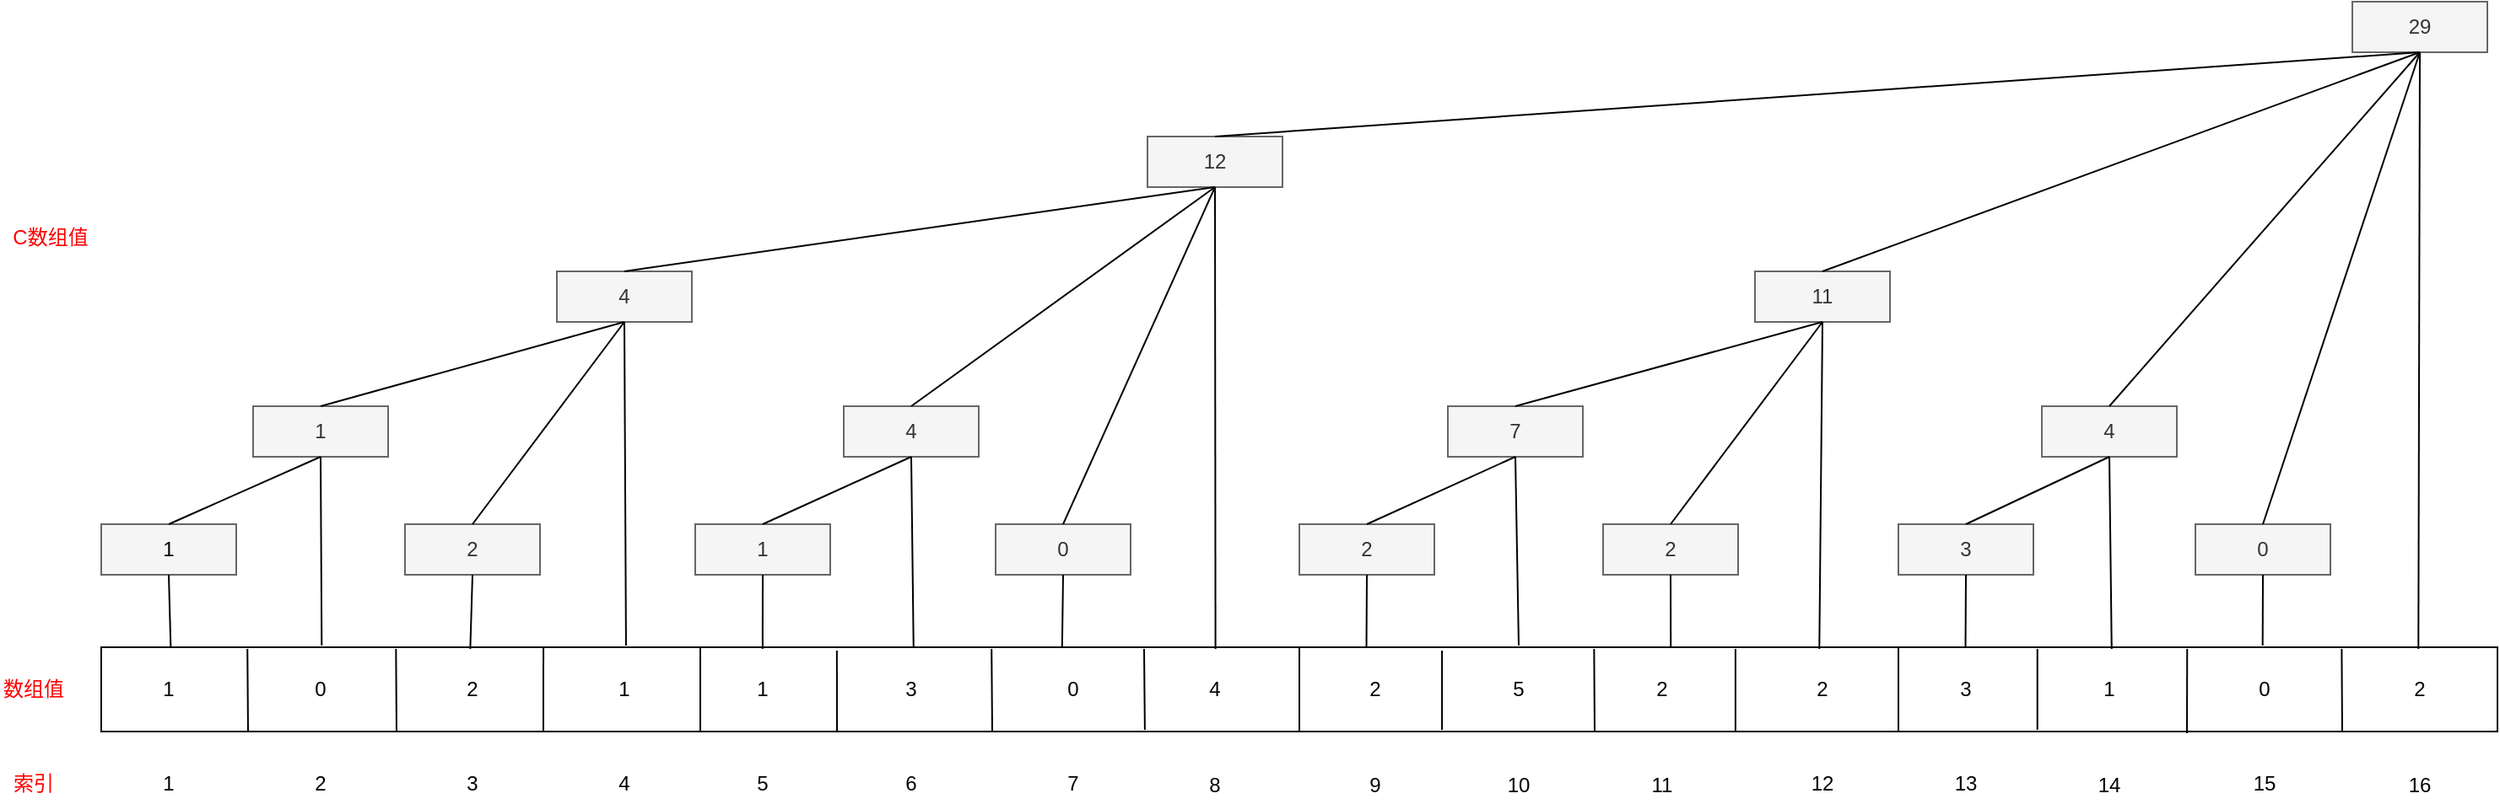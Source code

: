 <mxfile version="12.3.3" type="github" pages="1">
  <diagram id="oV1IBCx1C9U_mP6wELfB" name="Page-1">
    <mxGraphModel dx="1420" dy="753" grid="1" gridSize="10" guides="1" tooltips="1" connect="1" arrows="1" fold="1" page="1" pageScale="1" pageWidth="827" pageHeight="1169" math="0" shadow="0">
      <root>
        <mxCell id="0"/>
        <mxCell id="1" parent="0"/>
        <mxCell id="m6OTI2mPlHu9TXb5f57f-2" value="" style="rounded=0;whiteSpace=wrap;html=1;" parent="1" vertex="1">
          <mxGeometry x="60" y="503" width="1420" height="50" as="geometry"/>
        </mxCell>
        <mxCell id="m6OTI2mPlHu9TXb5f57f-3" value="" style="endArrow=none;html=1;exitX=0.25;exitY=0;exitDx=0;exitDy=0;entryX=0.25;entryY=1;entryDx=0;entryDy=0;" parent="1" source="m6OTI2mPlHu9TXb5f57f-2" target="m6OTI2mPlHu9TXb5f57f-2" edge="1">
          <mxGeometry width="50" height="50" relative="1" as="geometry">
            <mxPoint x="120" y="763" as="sourcePoint"/>
            <mxPoint x="170" y="713" as="targetPoint"/>
          </mxGeometry>
        </mxCell>
        <mxCell id="m6OTI2mPlHu9TXb5f57f-4" value="" style="endArrow=none;html=1;exitX=0.5;exitY=0;exitDx=0;exitDy=0;entryX=0.5;entryY=1;entryDx=0;entryDy=0;" parent="1" source="m6OTI2mPlHu9TXb5f57f-2" target="m6OTI2mPlHu9TXb5f57f-2" edge="1">
          <mxGeometry width="50" height="50" relative="1" as="geometry">
            <mxPoint x="550" y="793" as="sourcePoint"/>
            <mxPoint x="600" y="743" as="targetPoint"/>
          </mxGeometry>
        </mxCell>
        <mxCell id="m6OTI2mPlHu9TXb5f57f-5" value="" style="endArrow=none;html=1;exitX=0.75;exitY=0;exitDx=0;exitDy=0;entryX=0.75;entryY=1;entryDx=0;entryDy=0;" parent="1" source="m6OTI2mPlHu9TXb5f57f-2" target="m6OTI2mPlHu9TXb5f57f-2" edge="1">
          <mxGeometry width="50" height="50" relative="1" as="geometry">
            <mxPoint x="620" y="793" as="sourcePoint"/>
            <mxPoint x="670" y="743" as="targetPoint"/>
          </mxGeometry>
        </mxCell>
        <mxCell id="m6OTI2mPlHu9TXb5f57f-6" value="" style="endArrow=none;html=1;exitX=0.123;exitY=0.02;exitDx=0;exitDy=0;exitPerimeter=0;" parent="1" source="m6OTI2mPlHu9TXb5f57f-2" edge="1">
          <mxGeometry width="50" height="50" relative="1" as="geometry">
            <mxPoint x="170" y="783" as="sourcePoint"/>
            <mxPoint x="235" y="553" as="targetPoint"/>
          </mxGeometry>
        </mxCell>
        <mxCell id="m6OTI2mPlHu9TXb5f57f-7" value="" style="endArrow=none;html=1;exitX=0.38;exitY=0.02;exitDx=0;exitDy=0;exitPerimeter=0;" parent="1" edge="1">
          <mxGeometry width="50" height="50" relative="1" as="geometry">
            <mxPoint x="587.6" y="504" as="sourcePoint"/>
            <mxPoint x="588" y="553" as="targetPoint"/>
          </mxGeometry>
        </mxCell>
        <mxCell id="m6OTI2mPlHu9TXb5f57f-9" value="" style="endArrow=none;html=1;exitX=0.623;exitY=0.04;exitDx=0;exitDy=0;exitPerimeter=0;" parent="1" edge="1">
          <mxGeometry width="50" height="50" relative="1" as="geometry">
            <mxPoint x="944.66" y="504" as="sourcePoint"/>
            <mxPoint x="945" y="553" as="targetPoint"/>
          </mxGeometry>
        </mxCell>
        <mxCell id="m6OTI2mPlHu9TXb5f57f-10" value="" style="endArrow=none;html=1;exitX=0.886;exitY=0.04;exitDx=0;exitDy=0;exitPerimeter=0;" parent="1" edge="1">
          <mxGeometry width="50" height="50" relative="1" as="geometry">
            <mxPoint x="1296.12" y="504" as="sourcePoint"/>
            <mxPoint x="1296" y="554" as="targetPoint"/>
          </mxGeometry>
        </mxCell>
        <mxCell id="m6OTI2mPlHu9TXb5f57f-12" value="" style="endArrow=none;html=1;exitX=0.061;exitY=0.02;exitDx=0;exitDy=0;exitPerimeter=0;" parent="1" source="m6OTI2mPlHu9TXb5f57f-2" edge="1">
          <mxGeometry width="50" height="50" relative="1" as="geometry">
            <mxPoint x="190" y="783" as="sourcePoint"/>
            <mxPoint x="147" y="553" as="targetPoint"/>
          </mxGeometry>
        </mxCell>
        <mxCell id="m6OTI2mPlHu9TXb5f57f-14" value="" style="endArrow=none;html=1;exitX=0.181;exitY=0;exitDx=0;exitDy=0;exitPerimeter=0;" parent="1" edge="1">
          <mxGeometry width="50" height="50" relative="1" as="geometry">
            <mxPoint x="322.02" y="503" as="sourcePoint"/>
            <mxPoint x="322" y="553" as="targetPoint"/>
          </mxGeometry>
        </mxCell>
        <mxCell id="m6OTI2mPlHu9TXb5f57f-15" value="" style="endArrow=none;html=1;exitX=0.307;exitY=0.04;exitDx=0;exitDy=0;exitPerimeter=0;" parent="1" source="m6OTI2mPlHu9TXb5f57f-2" edge="1">
          <mxGeometry width="50" height="50" relative="1" as="geometry">
            <mxPoint x="460" y="733" as="sourcePoint"/>
            <mxPoint x="496" y="553" as="targetPoint"/>
          </mxGeometry>
        </mxCell>
        <mxCell id="m6OTI2mPlHu9TXb5f57f-16" value="" style="endArrow=none;html=1;entryX=0.432;entryY=0.98;entryDx=0;entryDy=0;entryPerimeter=0;" parent="1" edge="1">
          <mxGeometry width="50" height="50" relative="1" as="geometry">
            <mxPoint x="678" y="504" as="sourcePoint"/>
            <mxPoint x="678.44" y="552" as="targetPoint"/>
          </mxGeometry>
        </mxCell>
        <mxCell id="m6OTI2mPlHu9TXb5f57f-17" value="" style="endArrow=none;html=1;exitX=0.556;exitY=0.04;exitDx=0;exitDy=0;exitPerimeter=0;entryX=0.556;entryY=0.98;entryDx=0;entryDy=0;entryPerimeter=0;" parent="1" edge="1">
          <mxGeometry width="50" height="50" relative="1" as="geometry">
            <mxPoint x="854.52" y="505" as="sourcePoint"/>
            <mxPoint x="854.52" y="552" as="targetPoint"/>
          </mxGeometry>
        </mxCell>
        <mxCell id="m6OTI2mPlHu9TXb5f57f-18" value="" style="endArrow=none;html=1;exitX=0.682;exitY=0.04;exitDx=0;exitDy=0;exitPerimeter=0;entryX=0.682;entryY=1.02;entryDx=0;entryDy=0;entryPerimeter=0;" parent="1" edge="1">
          <mxGeometry width="50" height="50" relative="1" as="geometry">
            <mxPoint x="1028.44" y="504" as="sourcePoint"/>
            <mxPoint x="1028.44" y="553" as="targetPoint"/>
          </mxGeometry>
        </mxCell>
        <mxCell id="m6OTI2mPlHu9TXb5f57f-19" value="" style="endArrow=none;html=1;exitX=0.808;exitY=0.04;exitDx=0;exitDy=0;exitPerimeter=0;entryX=0.808;entryY=1;entryDx=0;entryDy=0;entryPerimeter=0;" parent="1" edge="1">
          <mxGeometry width="50" height="50" relative="1" as="geometry">
            <mxPoint x="1207.36" y="504" as="sourcePoint"/>
            <mxPoint x="1207.36" y="552" as="targetPoint"/>
          </mxGeometry>
        </mxCell>
        <mxCell id="m6OTI2mPlHu9TXb5f57f-20" value="" style="endArrow=none;html=1;exitX=0.935;exitY=0.02;exitDx=0;exitDy=0;exitPerimeter=0;" parent="1" source="m6OTI2mPlHu9TXb5f57f-2" edge="1">
          <mxGeometry width="50" height="50" relative="1" as="geometry">
            <mxPoint x="1330" y="733" as="sourcePoint"/>
            <mxPoint x="1388" y="553" as="targetPoint"/>
          </mxGeometry>
        </mxCell>
        <mxCell id="m6OTI2mPlHu9TXb5f57f-21" value="1" style="text;html=1;strokeColor=none;fillColor=none;align=center;verticalAlign=middle;whiteSpace=wrap;rounded=0;" parent="1" vertex="1">
          <mxGeometry x="80" y="518" width="40" height="20" as="geometry"/>
        </mxCell>
        <mxCell id="m6OTI2mPlHu9TXb5f57f-22" value="0" style="text;html=1;strokeColor=none;fillColor=none;align=center;verticalAlign=middle;whiteSpace=wrap;rounded=0;" parent="1" vertex="1">
          <mxGeometry x="170" y="518" width="40" height="20" as="geometry"/>
        </mxCell>
        <mxCell id="m6OTI2mPlHu9TXb5f57f-23" value="2" style="text;html=1;strokeColor=none;fillColor=none;align=center;verticalAlign=middle;whiteSpace=wrap;rounded=0;" parent="1" vertex="1">
          <mxGeometry x="260" y="518" width="40" height="20" as="geometry"/>
        </mxCell>
        <mxCell id="m6OTI2mPlHu9TXb5f57f-25" value="1" style="text;html=1;strokeColor=none;fillColor=none;align=center;verticalAlign=middle;whiteSpace=wrap;rounded=0;" parent="1" vertex="1">
          <mxGeometry x="350" y="518" width="40" height="20" as="geometry"/>
        </mxCell>
        <mxCell id="m6OTI2mPlHu9TXb5f57f-26" value="1" style="text;html=1;strokeColor=none;fillColor=none;align=center;verticalAlign=middle;whiteSpace=wrap;rounded=0;" parent="1" vertex="1">
          <mxGeometry x="432" y="518" width="40" height="20" as="geometry"/>
        </mxCell>
        <mxCell id="m6OTI2mPlHu9TXb5f57f-27" value="3" style="text;html=1;strokeColor=none;fillColor=none;align=center;verticalAlign=middle;whiteSpace=wrap;rounded=0;" parent="1" vertex="1">
          <mxGeometry x="520" y="518" width="40" height="20" as="geometry"/>
        </mxCell>
        <mxCell id="m6OTI2mPlHu9TXb5f57f-28" value="0" style="text;html=1;strokeColor=none;fillColor=none;align=center;verticalAlign=middle;whiteSpace=wrap;rounded=0;" parent="1" vertex="1">
          <mxGeometry x="616" y="518" width="40" height="20" as="geometry"/>
        </mxCell>
        <mxCell id="m6OTI2mPlHu9TXb5f57f-29" value="4" style="text;html=1;strokeColor=none;fillColor=none;align=center;verticalAlign=middle;whiteSpace=wrap;rounded=0;" parent="1" vertex="1">
          <mxGeometry x="700" y="518" width="40" height="20" as="geometry"/>
        </mxCell>
        <mxCell id="m6OTI2mPlHu9TXb5f57f-30" value="2" style="text;html=1;strokeColor=none;fillColor=none;align=center;verticalAlign=middle;whiteSpace=wrap;rounded=0;" parent="1" vertex="1">
          <mxGeometry x="795" y="518" width="40" height="20" as="geometry"/>
        </mxCell>
        <mxCell id="m6OTI2mPlHu9TXb5f57f-31" value="5" style="text;html=1;strokeColor=none;fillColor=none;align=center;verticalAlign=middle;whiteSpace=wrap;rounded=0;" parent="1" vertex="1">
          <mxGeometry x="880" y="518" width="40" height="20" as="geometry"/>
        </mxCell>
        <mxCell id="m6OTI2mPlHu9TXb5f57f-32" value="2" style="text;html=1;strokeColor=none;fillColor=none;align=center;verticalAlign=middle;whiteSpace=wrap;rounded=0;" parent="1" vertex="1">
          <mxGeometry x="965" y="518" width="40" height="20" as="geometry"/>
        </mxCell>
        <mxCell id="m6OTI2mPlHu9TXb5f57f-33" value="2" style="text;html=1;strokeColor=none;fillColor=none;align=center;verticalAlign=middle;whiteSpace=wrap;rounded=0;" parent="1" vertex="1">
          <mxGeometry x="1060" y="518" width="40" height="20" as="geometry"/>
        </mxCell>
        <mxCell id="m6OTI2mPlHu9TXb5f57f-34" value="3" style="text;html=1;strokeColor=none;fillColor=none;align=center;verticalAlign=middle;whiteSpace=wrap;rounded=0;" parent="1" vertex="1">
          <mxGeometry x="1145" y="518" width="40" height="20" as="geometry"/>
        </mxCell>
        <mxCell id="m6OTI2mPlHu9TXb5f57f-35" value="1" style="text;html=1;strokeColor=none;fillColor=none;align=center;verticalAlign=middle;whiteSpace=wrap;rounded=0;" parent="1" vertex="1">
          <mxGeometry x="1230" y="518" width="40" height="20" as="geometry"/>
        </mxCell>
        <mxCell id="m6OTI2mPlHu9TXb5f57f-36" value="0" style="text;html=1;strokeColor=none;fillColor=none;align=center;verticalAlign=middle;whiteSpace=wrap;rounded=0;" parent="1" vertex="1">
          <mxGeometry x="1322" y="518" width="40" height="20" as="geometry"/>
        </mxCell>
        <mxCell id="m6OTI2mPlHu9TXb5f57f-37" value="2" style="text;html=1;strokeColor=none;fillColor=none;align=center;verticalAlign=middle;whiteSpace=wrap;rounded=0;" parent="1" vertex="1">
          <mxGeometry x="1414" y="518" width="40" height="20" as="geometry"/>
        </mxCell>
        <mxCell id="ZzYAM1PkheVIMPHpzazn-1" value="1" style="text;html=1;strokeColor=none;fillColor=none;align=center;verticalAlign=middle;whiteSpace=wrap;rounded=0;" vertex="1" parent="1">
          <mxGeometry x="80" y="574" width="40" height="20" as="geometry"/>
        </mxCell>
        <mxCell id="ZzYAM1PkheVIMPHpzazn-2" value="索引" style="text;html=1;strokeColor=none;fillColor=none;align=center;verticalAlign=middle;whiteSpace=wrap;rounded=0;fontColor=#FF0000;" vertex="1" parent="1">
          <mxGeometry y="574" width="40" height="20" as="geometry"/>
        </mxCell>
        <mxCell id="ZzYAM1PkheVIMPHpzazn-3" value="数组值" style="text;html=1;strokeColor=none;fillColor=none;align=center;verticalAlign=middle;whiteSpace=wrap;rounded=0;labelBackgroundColor=#ffffff;fontColor=#FF0000;" vertex="1" parent="1">
          <mxGeometry y="518" width="40" height="20" as="geometry"/>
        </mxCell>
        <mxCell id="ZzYAM1PkheVIMPHpzazn-4" value="2" style="text;html=1;strokeColor=none;fillColor=none;align=center;verticalAlign=middle;whiteSpace=wrap;rounded=0;" vertex="1" parent="1">
          <mxGeometry x="170" y="574" width="40" height="20" as="geometry"/>
        </mxCell>
        <mxCell id="ZzYAM1PkheVIMPHpzazn-6" value="3" style="text;html=1;strokeColor=none;fillColor=none;align=center;verticalAlign=middle;whiteSpace=wrap;rounded=0;" vertex="1" parent="1">
          <mxGeometry x="260" y="574" width="40" height="20" as="geometry"/>
        </mxCell>
        <mxCell id="ZzYAM1PkheVIMPHpzazn-7" value="4" style="text;html=1;strokeColor=none;fillColor=none;align=center;verticalAlign=middle;whiteSpace=wrap;rounded=0;" vertex="1" parent="1">
          <mxGeometry x="350" y="574" width="40" height="20" as="geometry"/>
        </mxCell>
        <mxCell id="ZzYAM1PkheVIMPHpzazn-8" value="5" style="text;html=1;strokeColor=none;fillColor=none;align=center;verticalAlign=middle;whiteSpace=wrap;rounded=0;" vertex="1" parent="1">
          <mxGeometry x="432" y="574" width="40" height="20" as="geometry"/>
        </mxCell>
        <mxCell id="ZzYAM1PkheVIMPHpzazn-9" value="6" style="text;html=1;strokeColor=none;fillColor=none;align=center;verticalAlign=middle;whiteSpace=wrap;rounded=0;" vertex="1" parent="1">
          <mxGeometry x="520" y="574" width="40" height="20" as="geometry"/>
        </mxCell>
        <mxCell id="ZzYAM1PkheVIMPHpzazn-10" value="7" style="text;html=1;strokeColor=none;fillColor=none;align=center;verticalAlign=middle;whiteSpace=wrap;rounded=0;" vertex="1" parent="1">
          <mxGeometry x="616" y="574" width="40" height="20" as="geometry"/>
        </mxCell>
        <mxCell id="ZzYAM1PkheVIMPHpzazn-11" value="8" style="text;html=1;strokeColor=none;fillColor=none;align=center;verticalAlign=middle;whiteSpace=wrap;rounded=0;" vertex="1" parent="1">
          <mxGeometry x="700" y="575" width="40" height="20" as="geometry"/>
        </mxCell>
        <mxCell id="ZzYAM1PkheVIMPHpzazn-12" value="9" style="text;html=1;strokeColor=none;fillColor=none;align=center;verticalAlign=middle;whiteSpace=wrap;rounded=0;" vertex="1" parent="1">
          <mxGeometry x="795" y="575" width="40" height="20" as="geometry"/>
        </mxCell>
        <mxCell id="ZzYAM1PkheVIMPHpzazn-13" value="10" style="text;html=1;strokeColor=none;fillColor=none;align=center;verticalAlign=middle;whiteSpace=wrap;rounded=0;" vertex="1" parent="1">
          <mxGeometry x="880" y="575" width="40" height="20" as="geometry"/>
        </mxCell>
        <mxCell id="ZzYAM1PkheVIMPHpzazn-14" value="11" style="text;html=1;strokeColor=none;fillColor=none;align=center;verticalAlign=middle;whiteSpace=wrap;rounded=0;" vertex="1" parent="1">
          <mxGeometry x="965" y="575" width="40" height="20" as="geometry"/>
        </mxCell>
        <mxCell id="ZzYAM1PkheVIMPHpzazn-15" value="12" style="text;html=1;strokeColor=none;fillColor=none;align=center;verticalAlign=middle;whiteSpace=wrap;rounded=0;" vertex="1" parent="1">
          <mxGeometry x="1060" y="574" width="40" height="20" as="geometry"/>
        </mxCell>
        <mxCell id="ZzYAM1PkheVIMPHpzazn-16" value="13" style="text;html=1;strokeColor=none;fillColor=none;align=center;verticalAlign=middle;whiteSpace=wrap;rounded=0;" vertex="1" parent="1">
          <mxGeometry x="1145" y="574" width="40" height="20" as="geometry"/>
        </mxCell>
        <mxCell id="ZzYAM1PkheVIMPHpzazn-17" value="14" style="text;html=1;strokeColor=none;fillColor=none;align=center;verticalAlign=middle;whiteSpace=wrap;rounded=0;" vertex="1" parent="1">
          <mxGeometry x="1230" y="575" width="40" height="20" as="geometry"/>
        </mxCell>
        <mxCell id="ZzYAM1PkheVIMPHpzazn-18" value="15" style="text;html=1;strokeColor=none;fillColor=none;align=center;verticalAlign=middle;whiteSpace=wrap;rounded=0;" vertex="1" parent="1">
          <mxGeometry x="1322" y="574" width="40" height="20" as="geometry"/>
        </mxCell>
        <mxCell id="ZzYAM1PkheVIMPHpzazn-19" value="16" style="text;html=1;strokeColor=none;fillColor=none;align=center;verticalAlign=middle;whiteSpace=wrap;rounded=0;" vertex="1" parent="1">
          <mxGeometry x="1414" y="575" width="40" height="20" as="geometry"/>
        </mxCell>
        <mxCell id="ZzYAM1PkheVIMPHpzazn-20" value="" style="rounded=0;whiteSpace=wrap;html=1;fillColor=#f5f5f5;strokeColor=#666666;fontColor=#333333;" vertex="1" parent="1">
          <mxGeometry x="60" y="430" width="80" height="30" as="geometry"/>
        </mxCell>
        <mxCell id="ZzYAM1PkheVIMPHpzazn-21" value="1" style="text;html=1;strokeColor=none;fillColor=none;align=center;verticalAlign=middle;whiteSpace=wrap;rounded=0;" vertex="1" parent="1">
          <mxGeometry x="80" y="435" width="40" height="20" as="geometry"/>
        </mxCell>
        <mxCell id="ZzYAM1PkheVIMPHpzazn-24" value="2" style="rounded=0;whiteSpace=wrap;html=1;fillColor=#f5f5f5;strokeColor=#666666;fontColor=#333333;" vertex="1" parent="1">
          <mxGeometry x="240" y="430" width="80" height="30" as="geometry"/>
        </mxCell>
        <mxCell id="ZzYAM1PkheVIMPHpzazn-25" value="1" style="rounded=0;whiteSpace=wrap;html=1;fillColor=#f5f5f5;strokeColor=#666666;fontColor=#333333;" vertex="1" parent="1">
          <mxGeometry x="412" y="430" width="80" height="30" as="geometry"/>
        </mxCell>
        <mxCell id="ZzYAM1PkheVIMPHpzazn-26" value="0" style="rounded=0;whiteSpace=wrap;html=1;fillColor=#f5f5f5;strokeColor=#666666;fontColor=#333333;" vertex="1" parent="1">
          <mxGeometry x="590" y="430" width="80" height="30" as="geometry"/>
        </mxCell>
        <mxCell id="ZzYAM1PkheVIMPHpzazn-27" value="2" style="rounded=0;whiteSpace=wrap;html=1;fillColor=#f5f5f5;strokeColor=#666666;fontColor=#333333;" vertex="1" parent="1">
          <mxGeometry x="770" y="430" width="80" height="30" as="geometry"/>
        </mxCell>
        <mxCell id="ZzYAM1PkheVIMPHpzazn-28" value="2" style="rounded=0;whiteSpace=wrap;html=1;fillColor=#f5f5f5;strokeColor=#666666;fontColor=#333333;" vertex="1" parent="1">
          <mxGeometry x="950" y="430" width="80" height="30" as="geometry"/>
        </mxCell>
        <mxCell id="ZzYAM1PkheVIMPHpzazn-30" value="3" style="rounded=0;whiteSpace=wrap;html=1;fillColor=#f5f5f5;strokeColor=#666666;fontColor=#333333;" vertex="1" parent="1">
          <mxGeometry x="1125" y="430" width="80" height="30" as="geometry"/>
        </mxCell>
        <mxCell id="ZzYAM1PkheVIMPHpzazn-31" value="0" style="rounded=0;whiteSpace=wrap;html=1;fillColor=#f5f5f5;strokeColor=#666666;fontColor=#333333;" vertex="1" parent="1">
          <mxGeometry x="1301" y="430" width="80" height="30" as="geometry"/>
        </mxCell>
        <mxCell id="ZzYAM1PkheVIMPHpzazn-32" value="1" style="rounded=0;whiteSpace=wrap;html=1;fillColor=#f5f5f5;strokeColor=#666666;fontColor=#333333;" vertex="1" parent="1">
          <mxGeometry x="150" y="360" width="80" height="30" as="geometry"/>
        </mxCell>
        <mxCell id="ZzYAM1PkheVIMPHpzazn-33" value="4" style="rounded=0;whiteSpace=wrap;html=1;fillColor=#f5f5f5;strokeColor=#666666;fontColor=#333333;" vertex="1" parent="1">
          <mxGeometry x="500" y="360" width="80" height="30" as="geometry"/>
        </mxCell>
        <mxCell id="ZzYAM1PkheVIMPHpzazn-34" value="7" style="rounded=0;whiteSpace=wrap;html=1;fillColor=#f5f5f5;strokeColor=#666666;fontColor=#333333;" vertex="1" parent="1">
          <mxGeometry x="858" y="360" width="80" height="30" as="geometry"/>
        </mxCell>
        <mxCell id="ZzYAM1PkheVIMPHpzazn-35" value="4" style="rounded=0;whiteSpace=wrap;html=1;fillColor=#f5f5f5;strokeColor=#666666;fontColor=#333333;" vertex="1" parent="1">
          <mxGeometry x="1210" y="360" width="80" height="30" as="geometry"/>
        </mxCell>
        <mxCell id="ZzYAM1PkheVIMPHpzazn-36" value="4" style="rounded=0;whiteSpace=wrap;html=1;fillColor=#f5f5f5;strokeColor=#666666;fontColor=#333333;" vertex="1" parent="1">
          <mxGeometry x="330" y="280" width="80" height="30" as="geometry"/>
        </mxCell>
        <mxCell id="ZzYAM1PkheVIMPHpzazn-37" value="12" style="rounded=0;whiteSpace=wrap;html=1;fillColor=#f5f5f5;strokeColor=#666666;fontColor=#333333;" vertex="1" parent="1">
          <mxGeometry x="680" y="200" width="80" height="30" as="geometry"/>
        </mxCell>
        <mxCell id="ZzYAM1PkheVIMPHpzazn-38" value="11" style="rounded=0;whiteSpace=wrap;html=1;fillColor=#f5f5f5;strokeColor=#666666;fontColor=#333333;" vertex="1" parent="1">
          <mxGeometry x="1040" y="280" width="80" height="30" as="geometry"/>
        </mxCell>
        <mxCell id="ZzYAM1PkheVIMPHpzazn-39" value="29" style="rounded=0;whiteSpace=wrap;html=1;fillColor=#f5f5f5;strokeColor=#666666;fontColor=#333333;" vertex="1" parent="1">
          <mxGeometry x="1394" y="120" width="80" height="30" as="geometry"/>
        </mxCell>
        <mxCell id="ZzYAM1PkheVIMPHpzazn-42" value="" style="endArrow=none;html=1;fontColor=#FF0000;exitX=0.5;exitY=1;exitDx=0;exitDy=0;entryX=0.092;entryY=-0.02;entryDx=0;entryDy=0;entryPerimeter=0;" edge="1" parent="1" source="ZzYAM1PkheVIMPHpzazn-32" target="m6OTI2mPlHu9TXb5f57f-2">
          <mxGeometry width="50" height="50" relative="1" as="geometry">
            <mxPoint x="140" y="720" as="sourcePoint"/>
            <mxPoint x="190" y="500" as="targetPoint"/>
          </mxGeometry>
        </mxCell>
        <mxCell id="ZzYAM1PkheVIMPHpzazn-43" value="" style="endArrow=none;html=1;fontColor=#FF0000;exitX=0.5;exitY=1;exitDx=0;exitDy=0;entryX=0.5;entryY=0;entryDx=0;entryDy=0;" edge="1" parent="1" source="ZzYAM1PkheVIMPHpzazn-32" target="ZzYAM1PkheVIMPHpzazn-20">
          <mxGeometry width="50" height="50" relative="1" as="geometry">
            <mxPoint x="10" y="780" as="sourcePoint"/>
            <mxPoint x="60" y="730" as="targetPoint"/>
          </mxGeometry>
        </mxCell>
        <mxCell id="ZzYAM1PkheVIMPHpzazn-44" value="" style="endArrow=none;html=1;fontColor=#FF0000;exitX=0.5;exitY=1;exitDx=0;exitDy=0;entryX=0.029;entryY=0;entryDx=0;entryDy=0;entryPerimeter=0;" edge="1" parent="1" source="ZzYAM1PkheVIMPHpzazn-20" target="m6OTI2mPlHu9TXb5f57f-2">
          <mxGeometry width="50" height="50" relative="1" as="geometry">
            <mxPoint x="80" y="710" as="sourcePoint"/>
            <mxPoint x="130" y="660" as="targetPoint"/>
          </mxGeometry>
        </mxCell>
        <mxCell id="ZzYAM1PkheVIMPHpzazn-45" value="" style="endArrow=none;html=1;fontColor=#FF0000;exitX=0.5;exitY=1;exitDx=0;exitDy=0;entryX=0.154;entryY=0.02;entryDx=0;entryDy=0;entryPerimeter=0;" edge="1" parent="1" source="ZzYAM1PkheVIMPHpzazn-24" target="m6OTI2mPlHu9TXb5f57f-2">
          <mxGeometry width="50" height="50" relative="1" as="geometry">
            <mxPoint x="220" y="750" as="sourcePoint"/>
            <mxPoint x="270" y="700" as="targetPoint"/>
          </mxGeometry>
        </mxCell>
        <mxCell id="ZzYAM1PkheVIMPHpzazn-46" value="" style="endArrow=none;html=1;fontColor=#FF0000;exitX=0.5;exitY=1;exitDx=0;exitDy=0;entryX=0.276;entryY=0.02;entryDx=0;entryDy=0;entryPerimeter=0;" edge="1" parent="1" source="ZzYAM1PkheVIMPHpzazn-25" target="m6OTI2mPlHu9TXb5f57f-2">
          <mxGeometry width="50" height="50" relative="1" as="geometry">
            <mxPoint x="220" y="710" as="sourcePoint"/>
            <mxPoint x="240" y="660" as="targetPoint"/>
          </mxGeometry>
        </mxCell>
        <mxCell id="ZzYAM1PkheVIMPHpzazn-47" value="" style="endArrow=none;html=1;fontColor=#FF0000;exitX=0.5;exitY=1;exitDx=0;exitDy=0;entryX=0.401;entryY=0;entryDx=0;entryDy=0;entryPerimeter=0;" edge="1" parent="1" source="ZzYAM1PkheVIMPHpzazn-26" target="m6OTI2mPlHu9TXb5f57f-2">
          <mxGeometry width="50" height="50" relative="1" as="geometry">
            <mxPoint x="250" y="720" as="sourcePoint"/>
            <mxPoint x="631" y="500" as="targetPoint"/>
          </mxGeometry>
        </mxCell>
        <mxCell id="ZzYAM1PkheVIMPHpzazn-49" value="" style="endArrow=none;html=1;fontColor=#FF0000;exitX=0.5;exitY=1;exitDx=0;exitDy=0;entryX=0.528;entryY=0;entryDx=0;entryDy=0;entryPerimeter=0;" edge="1" parent="1" source="ZzYAM1PkheVIMPHpzazn-27" target="m6OTI2mPlHu9TXb5f57f-2">
          <mxGeometry width="50" height="50" relative="1" as="geometry">
            <mxPoint x="710" y="760" as="sourcePoint"/>
            <mxPoint x="760" y="710" as="targetPoint"/>
          </mxGeometry>
        </mxCell>
        <mxCell id="ZzYAM1PkheVIMPHpzazn-50" value="" style="endArrow=none;html=1;fontColor=#FF0000;exitX=0.5;exitY=1;exitDx=0;exitDy=0;entryX=0.655;entryY=0;entryDx=0;entryDy=0;entryPerimeter=0;" edge="1" parent="1" source="ZzYAM1PkheVIMPHpzazn-28" target="m6OTI2mPlHu9TXb5f57f-2">
          <mxGeometry width="50" height="50" relative="1" as="geometry">
            <mxPoint x="970" y="750" as="sourcePoint"/>
            <mxPoint x="1020" y="700" as="targetPoint"/>
          </mxGeometry>
        </mxCell>
        <mxCell id="ZzYAM1PkheVIMPHpzazn-52" value="" style="endArrow=none;html=1;fontColor=#FF0000;exitX=0.5;exitY=1;exitDx=0;exitDy=0;entryX=0.778;entryY=0;entryDx=0;entryDy=0;entryPerimeter=0;" edge="1" parent="1" source="ZzYAM1PkheVIMPHpzazn-30" target="m6OTI2mPlHu9TXb5f57f-2">
          <mxGeometry width="50" height="50" relative="1" as="geometry">
            <mxPoint x="1010" y="730" as="sourcePoint"/>
            <mxPoint x="1060" y="680" as="targetPoint"/>
          </mxGeometry>
        </mxCell>
        <mxCell id="ZzYAM1PkheVIMPHpzazn-53" value="" style="endArrow=none;html=1;fontColor=#FF0000;exitX=0.5;exitY=1;exitDx=0;exitDy=0;entryX=0.902;entryY=-0.02;entryDx=0;entryDy=0;entryPerimeter=0;" edge="1" parent="1" source="ZzYAM1PkheVIMPHpzazn-31" target="m6OTI2mPlHu9TXb5f57f-2">
          <mxGeometry width="50" height="50" relative="1" as="geometry">
            <mxPoint x="1260" y="740" as="sourcePoint"/>
            <mxPoint x="1310" y="690" as="targetPoint"/>
          </mxGeometry>
        </mxCell>
        <mxCell id="ZzYAM1PkheVIMPHpzazn-54" value="" style="endArrow=none;html=1;fontColor=#FF0000;exitX=0.5;exitY=1;exitDx=0;exitDy=0;entryX=0.219;entryY=-0.02;entryDx=0;entryDy=0;entryPerimeter=0;" edge="1" parent="1" source="ZzYAM1PkheVIMPHpzazn-36" target="m6OTI2mPlHu9TXb5f57f-2">
          <mxGeometry width="50" height="50" relative="1" as="geometry">
            <mxPoint x="300" y="760" as="sourcePoint"/>
            <mxPoint x="350" y="710" as="targetPoint"/>
          </mxGeometry>
        </mxCell>
        <mxCell id="ZzYAM1PkheVIMPHpzazn-55" value="" style="endArrow=none;html=1;fontColor=#FF0000;exitX=0.5;exitY=1;exitDx=0;exitDy=0;entryX=0.5;entryY=0;entryDx=0;entryDy=0;" edge="1" parent="1" source="ZzYAM1PkheVIMPHpzazn-36" target="ZzYAM1PkheVIMPHpzazn-32">
          <mxGeometry width="50" height="50" relative="1" as="geometry">
            <mxPoint x="120" y="790" as="sourcePoint"/>
            <mxPoint x="170" y="740" as="targetPoint"/>
          </mxGeometry>
        </mxCell>
        <mxCell id="ZzYAM1PkheVIMPHpzazn-56" value="" style="endArrow=none;html=1;fontColor=#FF0000;entryX=0.5;entryY=0;entryDx=0;entryDy=0;" edge="1" parent="1" target="ZzYAM1PkheVIMPHpzazn-24">
          <mxGeometry width="50" height="50" relative="1" as="geometry">
            <mxPoint x="370" y="310" as="sourcePoint"/>
            <mxPoint x="110" y="770" as="targetPoint"/>
          </mxGeometry>
        </mxCell>
        <mxCell id="ZzYAM1PkheVIMPHpzazn-57" value="" style="endArrow=none;html=1;fontColor=#FF0000;exitX=0.5;exitY=1;exitDx=0;exitDy=0;entryX=0.339;entryY=0;entryDx=0;entryDy=0;entryPerimeter=0;" edge="1" parent="1" source="ZzYAM1PkheVIMPHpzazn-33" target="m6OTI2mPlHu9TXb5f57f-2">
          <mxGeometry width="50" height="50" relative="1" as="geometry">
            <mxPoint x="440" y="760" as="sourcePoint"/>
            <mxPoint x="540" y="500" as="targetPoint"/>
          </mxGeometry>
        </mxCell>
        <mxCell id="ZzYAM1PkheVIMPHpzazn-58" value="" style="endArrow=none;html=1;fontColor=#FF0000;exitX=0.5;exitY=1;exitDx=0;exitDy=0;entryX=0.5;entryY=0;entryDx=0;entryDy=0;" edge="1" parent="1" source="ZzYAM1PkheVIMPHpzazn-33" target="ZzYAM1PkheVIMPHpzazn-25">
          <mxGeometry width="50" height="50" relative="1" as="geometry">
            <mxPoint x="320" y="780" as="sourcePoint"/>
            <mxPoint x="370" y="730" as="targetPoint"/>
          </mxGeometry>
        </mxCell>
        <mxCell id="ZzYAM1PkheVIMPHpzazn-59" value="" style="endArrow=none;html=1;fontColor=#FF0000;exitX=0.5;exitY=1;exitDx=0;exitDy=0;entryX=0.465;entryY=0.02;entryDx=0;entryDy=0;entryPerimeter=0;" edge="1" parent="1" source="ZzYAM1PkheVIMPHpzazn-37" target="m6OTI2mPlHu9TXb5f57f-2">
          <mxGeometry width="50" height="50" relative="1" as="geometry">
            <mxPoint x="680" y="810" as="sourcePoint"/>
            <mxPoint x="730" y="760" as="targetPoint"/>
          </mxGeometry>
        </mxCell>
        <mxCell id="ZzYAM1PkheVIMPHpzazn-60" value="" style="endArrow=none;html=1;fontColor=#FF0000;exitX=0.5;exitY=1;exitDx=0;exitDy=0;entryX=0.5;entryY=0;entryDx=0;entryDy=0;" edge="1" parent="1" source="ZzYAM1PkheVIMPHpzazn-37" target="ZzYAM1PkheVIMPHpzazn-36">
          <mxGeometry width="50" height="50" relative="1" as="geometry">
            <mxPoint x="270" y="820" as="sourcePoint"/>
            <mxPoint x="320" y="770" as="targetPoint"/>
          </mxGeometry>
        </mxCell>
        <mxCell id="ZzYAM1PkheVIMPHpzazn-61" value="" style="endArrow=none;html=1;fontColor=#FF0000;entryX=0.5;entryY=0;entryDx=0;entryDy=0;" edge="1" parent="1" target="ZzYAM1PkheVIMPHpzazn-33">
          <mxGeometry width="50" height="50" relative="1" as="geometry">
            <mxPoint x="720" y="230" as="sourcePoint"/>
            <mxPoint x="350" y="750" as="targetPoint"/>
          </mxGeometry>
        </mxCell>
        <mxCell id="ZzYAM1PkheVIMPHpzazn-62" value="" style="endArrow=none;html=1;fontColor=#FF0000;entryX=0.5;entryY=0;entryDx=0;entryDy=0;" edge="1" parent="1" target="ZzYAM1PkheVIMPHpzazn-26">
          <mxGeometry width="50" height="50" relative="1" as="geometry">
            <mxPoint x="720" y="230" as="sourcePoint"/>
            <mxPoint x="550" y="730" as="targetPoint"/>
          </mxGeometry>
        </mxCell>
        <mxCell id="ZzYAM1PkheVIMPHpzazn-64" value="" style="endArrow=none;html=1;fontColor=#FF0000;exitX=0.5;exitY=1;exitDx=0;exitDy=0;" edge="1" parent="1" source="ZzYAM1PkheVIMPHpzazn-34">
          <mxGeometry width="50" height="50" relative="1" as="geometry">
            <mxPoint x="660" y="790" as="sourcePoint"/>
            <mxPoint x="900" y="502" as="targetPoint"/>
          </mxGeometry>
        </mxCell>
        <mxCell id="ZzYAM1PkheVIMPHpzazn-65" value="" style="endArrow=none;html=1;fontColor=#FF0000;exitX=0.5;exitY=1;exitDx=0;exitDy=0;entryX=0.5;entryY=0;entryDx=0;entryDy=0;" edge="1" parent="1" source="ZzYAM1PkheVIMPHpzazn-34" target="ZzYAM1PkheVIMPHpzazn-27">
          <mxGeometry width="50" height="50" relative="1" as="geometry">
            <mxPoint x="710" y="770" as="sourcePoint"/>
            <mxPoint x="760" y="720" as="targetPoint"/>
          </mxGeometry>
        </mxCell>
        <mxCell id="ZzYAM1PkheVIMPHpzazn-66" value="" style="endArrow=none;html=1;fontColor=#FF0000;exitX=0.5;exitY=1;exitDx=0;exitDy=0;entryX=0.717;entryY=0.02;entryDx=0;entryDy=0;entryPerimeter=0;" edge="1" parent="1" source="ZzYAM1PkheVIMPHpzazn-38" target="m6OTI2mPlHu9TXb5f57f-2">
          <mxGeometry width="50" height="50" relative="1" as="geometry">
            <mxPoint x="1000" y="740" as="sourcePoint"/>
            <mxPoint x="1050" y="690" as="targetPoint"/>
          </mxGeometry>
        </mxCell>
        <mxCell id="ZzYAM1PkheVIMPHpzazn-67" value="" style="endArrow=none;html=1;fontColor=#FF0000;exitX=0.5;exitY=1;exitDx=0;exitDy=0;entryX=0.5;entryY=0;entryDx=0;entryDy=0;" edge="1" parent="1" source="ZzYAM1PkheVIMPHpzazn-38" target="ZzYAM1PkheVIMPHpzazn-28">
          <mxGeometry width="50" height="50" relative="1" as="geometry">
            <mxPoint x="760" y="800" as="sourcePoint"/>
            <mxPoint x="810" y="750" as="targetPoint"/>
          </mxGeometry>
        </mxCell>
        <mxCell id="ZzYAM1PkheVIMPHpzazn-68" value="" style="endArrow=none;html=1;fontColor=#FF0000;exitX=0.5;exitY=1;exitDx=0;exitDy=0;entryX=0.5;entryY=0;entryDx=0;entryDy=0;" edge="1" parent="1" source="ZzYAM1PkheVIMPHpzazn-38" target="ZzYAM1PkheVIMPHpzazn-34">
          <mxGeometry width="50" height="50" relative="1" as="geometry">
            <mxPoint x="790" y="770" as="sourcePoint"/>
            <mxPoint x="840" y="720" as="targetPoint"/>
          </mxGeometry>
        </mxCell>
        <mxCell id="ZzYAM1PkheVIMPHpzazn-69" value="" style="endArrow=none;html=1;fontColor=#FF0000;exitX=0.5;exitY=1;exitDx=0;exitDy=0;entryX=0.839;entryY=0.02;entryDx=0;entryDy=0;entryPerimeter=0;" edge="1" parent="1" source="ZzYAM1PkheVIMPHpzazn-35" target="m6OTI2mPlHu9TXb5f57f-2">
          <mxGeometry width="50" height="50" relative="1" as="geometry">
            <mxPoint x="1180" y="730" as="sourcePoint"/>
            <mxPoint x="1230" y="680" as="targetPoint"/>
          </mxGeometry>
        </mxCell>
        <mxCell id="ZzYAM1PkheVIMPHpzazn-70" value="" style="endArrow=none;html=1;fontColor=#FF0000;exitX=0.5;exitY=1;exitDx=0;exitDy=0;entryX=0.967;entryY=0.02;entryDx=0;entryDy=0;entryPerimeter=0;" edge="1" parent="1" source="ZzYAM1PkheVIMPHpzazn-39" target="m6OTI2mPlHu9TXb5f57f-2">
          <mxGeometry width="50" height="50" relative="1" as="geometry">
            <mxPoint x="1260" y="770" as="sourcePoint"/>
            <mxPoint x="1310" y="720" as="targetPoint"/>
          </mxGeometry>
        </mxCell>
        <mxCell id="ZzYAM1PkheVIMPHpzazn-71" value="" style="endArrow=none;html=1;fontColor=#FF0000;exitX=0.5;exitY=1;exitDx=0;exitDy=0;entryX=0.5;entryY=0;entryDx=0;entryDy=0;" edge="1" parent="1" source="ZzYAM1PkheVIMPHpzazn-35" target="ZzYAM1PkheVIMPHpzazn-30">
          <mxGeometry width="50" height="50" relative="1" as="geometry">
            <mxPoint x="1030" y="760" as="sourcePoint"/>
            <mxPoint x="1080" y="710" as="targetPoint"/>
          </mxGeometry>
        </mxCell>
        <mxCell id="ZzYAM1PkheVIMPHpzazn-72" value="" style="endArrow=none;html=1;fontColor=#FF0000;exitX=0.5;exitY=1;exitDx=0;exitDy=0;entryX=0.5;entryY=0;entryDx=0;entryDy=0;" edge="1" parent="1" source="ZzYAM1PkheVIMPHpzazn-39" target="ZzYAM1PkheVIMPHpzazn-37">
          <mxGeometry width="50" height="50" relative="1" as="geometry">
            <mxPoint x="1040" y="730" as="sourcePoint"/>
            <mxPoint x="1090" y="680" as="targetPoint"/>
          </mxGeometry>
        </mxCell>
        <mxCell id="ZzYAM1PkheVIMPHpzazn-73" value="" style="endArrow=none;html=1;fontColor=#FF0000;exitX=0.5;exitY=1;exitDx=0;exitDy=0;entryX=0.5;entryY=0;entryDx=0;entryDy=0;" edge="1" parent="1" source="ZzYAM1PkheVIMPHpzazn-39" target="ZzYAM1PkheVIMPHpzazn-38">
          <mxGeometry width="50" height="50" relative="1" as="geometry">
            <mxPoint x="960" y="740" as="sourcePoint"/>
            <mxPoint x="1010" y="690" as="targetPoint"/>
          </mxGeometry>
        </mxCell>
        <mxCell id="ZzYAM1PkheVIMPHpzazn-74" value="" style="endArrow=none;html=1;fontColor=#FF0000;exitX=0.5;exitY=1;exitDx=0;exitDy=0;entryX=0.5;entryY=0;entryDx=0;entryDy=0;" edge="1" parent="1" source="ZzYAM1PkheVIMPHpzazn-39" target="ZzYAM1PkheVIMPHpzazn-35">
          <mxGeometry width="50" height="50" relative="1" as="geometry">
            <mxPoint x="790" y="760" as="sourcePoint"/>
            <mxPoint x="840" y="710" as="targetPoint"/>
          </mxGeometry>
        </mxCell>
        <mxCell id="ZzYAM1PkheVIMPHpzazn-75" value="" style="endArrow=none;html=1;fontColor=#FF0000;exitX=0.5;exitY=1;exitDx=0;exitDy=0;entryX=0.5;entryY=0;entryDx=0;entryDy=0;" edge="1" parent="1" source="ZzYAM1PkheVIMPHpzazn-39" target="ZzYAM1PkheVIMPHpzazn-31">
          <mxGeometry width="50" height="50" relative="1" as="geometry">
            <mxPoint x="1190" y="750" as="sourcePoint"/>
            <mxPoint x="1240" y="700" as="targetPoint"/>
          </mxGeometry>
        </mxCell>
        <mxCell id="ZzYAM1PkheVIMPHpzazn-76" value="C数组值" style="text;html=1;strokeColor=none;fillColor=none;align=center;verticalAlign=middle;whiteSpace=wrap;rounded=0;labelBackgroundColor=#ffffff;fontColor=#FF0000;" vertex="1" parent="1">
          <mxGeometry y="250" width="60" height="20" as="geometry"/>
        </mxCell>
      </root>
    </mxGraphModel>
  </diagram>
</mxfile>
